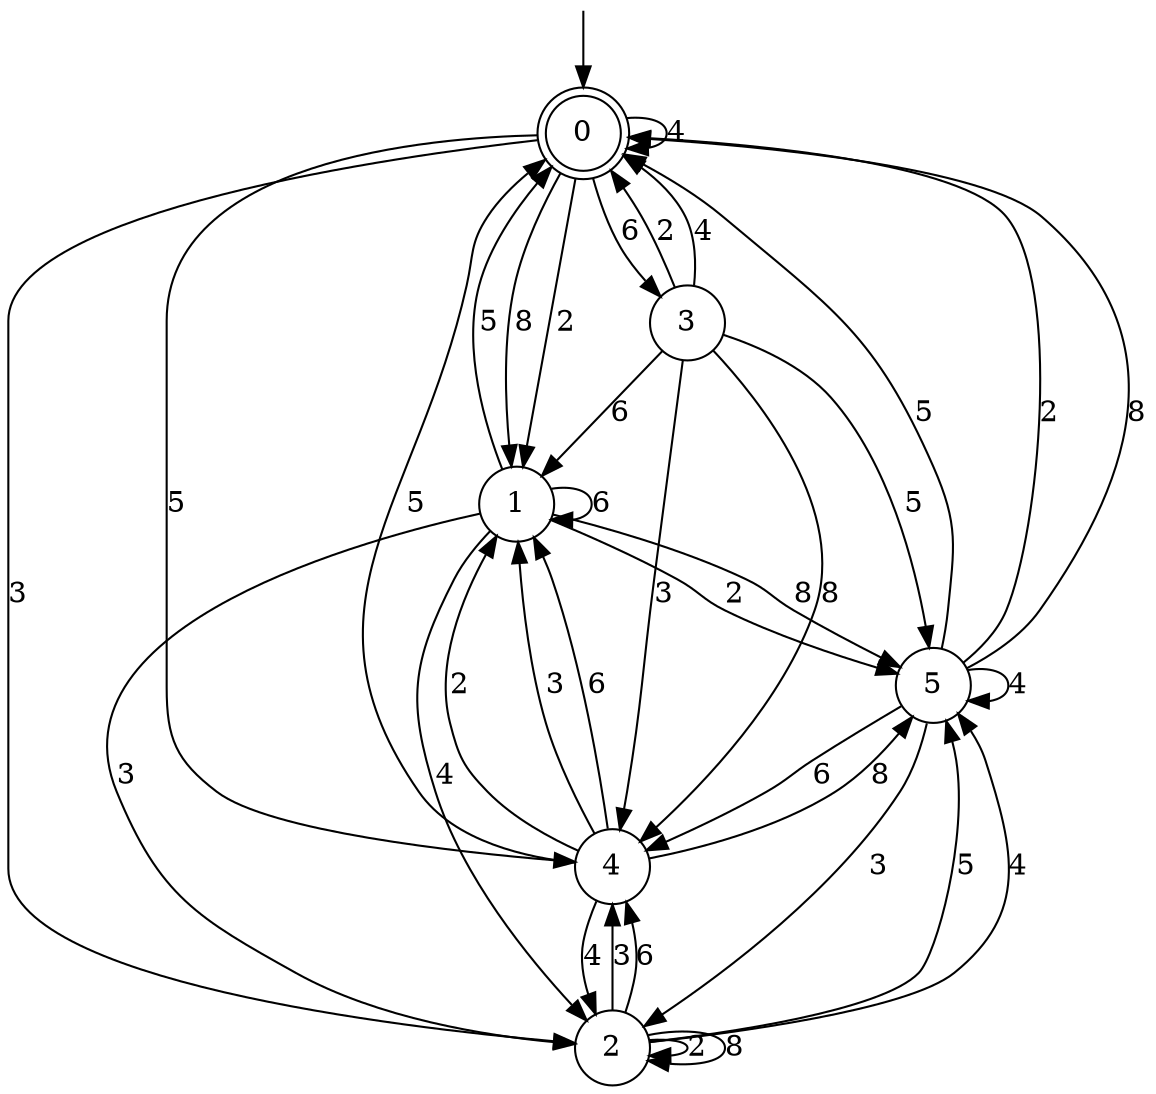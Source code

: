 digraph g {

	s0 [shape="doublecircle" label="0"];
	s1 [shape="circle" label="1"];
	s2 [shape="circle" label="2"];
	s3 [shape="circle" label="3"];
	s4 [shape="circle" label="4"];
	s5 [shape="circle" label="5"];
	s0 -> s1 [label="2"];
	s0 -> s2 [label="3"];
	s0 -> s1 [label="8"];
	s0 -> s3 [label="6"];
	s0 -> s4 [label="5"];
	s0 -> s0 [label="4"];
	s1 -> s5 [label="2"];
	s1 -> s2 [label="3"];
	s1 -> s5 [label="8"];
	s1 -> s1 [label="6"];
	s1 -> s0 [label="5"];
	s1 -> s2 [label="4"];
	s2 -> s2 [label="2"];
	s2 -> s4 [label="3"];
	s2 -> s2 [label="8"];
	s2 -> s4 [label="6"];
	s2 -> s5 [label="5"];
	s2 -> s5 [label="4"];
	s3 -> s0 [label="2"];
	s3 -> s4 [label="3"];
	s3 -> s4 [label="8"];
	s3 -> s1 [label="6"];
	s3 -> s5 [label="5"];
	s3 -> s0 [label="4"];
	s4 -> s1 [label="2"];
	s4 -> s1 [label="3"];
	s4 -> s5 [label="8"];
	s4 -> s1 [label="6"];
	s4 -> s0 [label="5"];
	s4 -> s2 [label="4"];
	s5 -> s0 [label="2"];
	s5 -> s2 [label="3"];
	s5 -> s0 [label="8"];
	s5 -> s4 [label="6"];
	s5 -> s0 [label="5"];
	s5 -> s5 [label="4"];

__start0 [label="" shape="none" width="0" height="0"];
__start0 -> s0;

}
